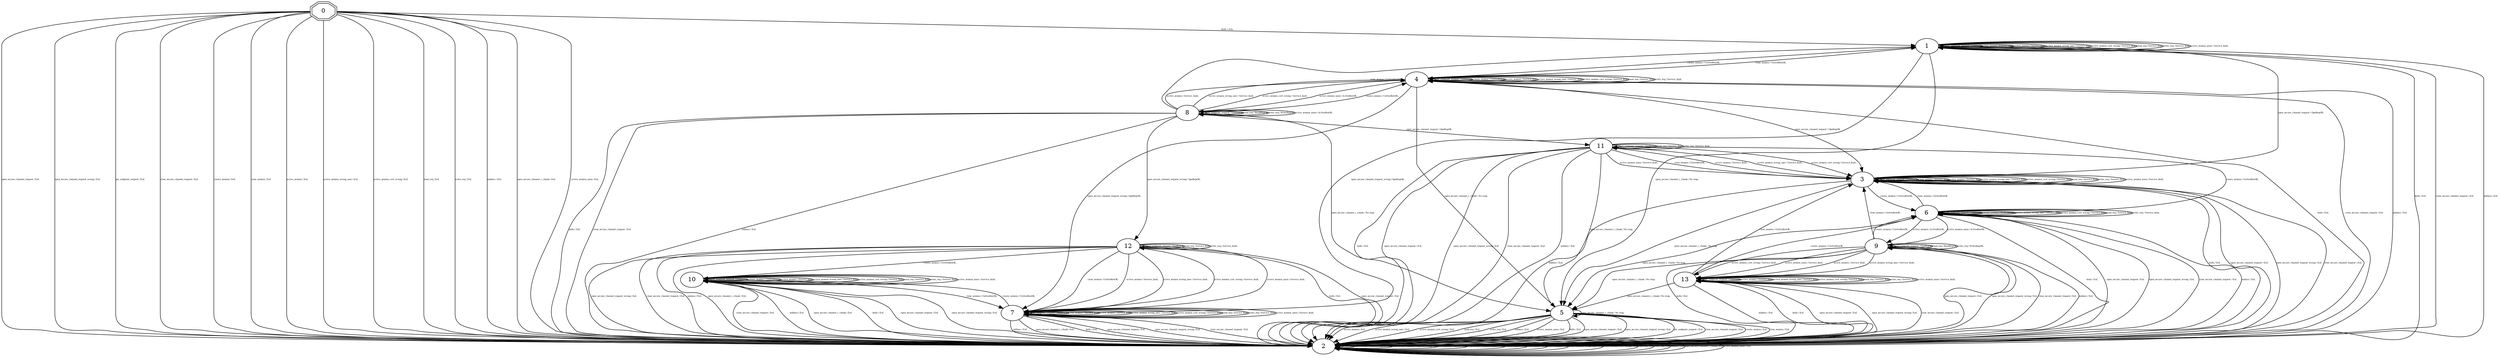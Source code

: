 digraph "Automata" {
"0" [shape=doubleoctagon, style=filled, fillcolor=white, URL="0"];
"2" [shape=ellipse, style=filled, fillcolor=white, URL="2"];
"1" [shape=ellipse, style=filled, fillcolor=white, URL="1"];
"5" [shape=ellipse, style=filled, fillcolor=white, URL="5"];
"4" [shape=ellipse, style=filled, fillcolor=white, URL="4"];
"8" [shape=ellipse, style=filled, fillcolor=white, URL="8"];
"12" [shape=ellipse, style=filled, fillcolor=white, URL="12"];
"10" [shape=ellipse, style=filled, fillcolor=white, URL="10"];
"11" [shape=ellipse, style=filled, fillcolor=white, URL="11"];
"6" [shape=ellipse, style=filled, fillcolor=white, URL="6"];
"9" [shape=ellipse, style=filled, fillcolor=white, URL="9"];
"13" [shape=ellipse, style=filled, fillcolor=white, URL="13"];
"7" [shape=ellipse, style=filled, fillcolor=white, URL="7"];
"3" [shape=ellipse, style=filled, fillcolor=white, URL="3"];
"0" -> "1" [fontsize=5, label="hello / Ack,", URL="t0"];
"0" -> "2" [fontsize=5, label="open_secure_channel_request / Eof,", URL="t1"];
"0" -> "2" [fontsize=5, label="open_secure_channel_request_wrong / Eof,", URL="t2"];
"0" -> "2" [fontsize=5, label="get_endpoint_request / Eof,", URL="t3"];
"0" -> "2" [fontsize=5, label="close_secure_channel_request / Eof,", URL="t4"];
"0" -> "2" [fontsize=5, label="create_session / Eof,", URL="t5"];
"0" -> "2" [fontsize=5, label="close_session / Eof,", URL="t6"];
"0" -> "2" [fontsize=5, label="active_session / Eof,", URL="t7"];
"0" -> "2" [fontsize=5, label="active_session_wrong_user / Eof,", URL="t8"];
"0" -> "2" [fontsize=5, label="active_session_cert_wrong / Eof,", URL="t9"];
"0" -> "2" [fontsize=5, label="read_req / Eof,", URL="t10"];
"0" -> "2" [fontsize=5, label="write_req / Eof,", URL="t11"];
"0" -> "2" [fontsize=5, label="nullsize / Eof,", URL="t12"];
"0" -> "2" [fontsize=5, label="open_secure_channel_c_chunk / Eof,", URL="t13"];
"0" -> "2" [fontsize=5, label="active_session_anon / Eof,", URL="t14"];
"2" -> "2" [fontsize=5, label="hello / Eof,", URL="t30"];
"2" -> "2" [fontsize=5, label="open_secure_channel_request / Eof,", URL="t31"];
"2" -> "2" [fontsize=5, label="open_secure_channel_request_wrong / Eof,", URL="t32"];
"2" -> "2" [fontsize=5, label="get_endpoint_request / Eof,", URL="t33"];
"2" -> "2" [fontsize=5, label="close_secure_channel_request / Eof,", URL="t34"];
"2" -> "2" [fontsize=5, label="create_session / Eof,", URL="t35"];
"2" -> "2" [fontsize=5, label="close_session / Eof,", URL="t36"];
"2" -> "2" [fontsize=5, label="active_session / Eof,", URL="t37"];
"2" -> "2" [fontsize=5, label="active_session_wrong_user / Eof,", URL="t38"];
"2" -> "2" [fontsize=5, label="active_session_cert_wrong / Eof,", URL="t39"];
"2" -> "2" [fontsize=5, label="read_req / Eof,", URL="t40"];
"2" -> "2" [fontsize=5, label="write_req / Eof,", URL="t41"];
"2" -> "2" [fontsize=5, label="nullsize / Eof,", URL="t42"];
"2" -> "2" [fontsize=5, label="open_secure_channel_c_chunk / Eof,", URL="t43"];
"2" -> "2" [fontsize=5, label="active_session_anon / Eof,", URL="t44"];
"1" -> "2" [fontsize=5, label="hello / Eof,", URL="t15"];
"1" -> "3" [fontsize=5, label="open_secure_channel_request / OpnRepOK,", URL="t16"];
"1" -> "7" [fontsize=5, label="open_secure_channel_request_wrong / OpnRepOK,", URL="t17"];
"1" -> "1" [fontsize=5, label="get_endpoint_request / GepResOK,", URL="t18"];
"1" -> "2" [fontsize=5, label="close_secure_channel_request / Eof,", URL="t19"];
"1" -> "4" [fontsize=5, label="create_session / CreSesResOK,", URL="t20"];
"1" -> "1" [fontsize=5, label="close_session / Service_fault,", URL="t21"];
"1" -> "1" [fontsize=5, label="active_session / Service_fault,", URL="t22"];
"1" -> "1" [fontsize=5, label="active_session_wrong_user / Service_fault,", URL="t23"];
"1" -> "1" [fontsize=5, label="active_session_cert_wrong / Service_fault,", URL="t24"];
"1" -> "1" [fontsize=5, label="read_req / Service_fault,", URL="t25"];
"1" -> "1" [fontsize=5, label="write_req / Service_fault,", URL="t26"];
"1" -> "2" [fontsize=5, label="nullsize / Eof,", URL="t27"];
"1" -> "5" [fontsize=5, label="open_secure_channel_c_chunk / No resp,", URL="t28"];
"1" -> "1" [fontsize=5, label="active_session_anon / Service_fault,", URL="t29"];
"5" -> "2" [fontsize=5, label="hello / Eof,", URL="t75"];
"5" -> "2" [fontsize=5, label="open_secure_channel_request / Eof,", URL="t76"];
"5" -> "2" [fontsize=5, label="open_secure_channel_request_wrong / Eof,", URL="t77"];
"5" -> "2" [fontsize=5, label="get_endpoint_request / Eof,", URL="t78"];
"5" -> "2" [fontsize=5, label="close_secure_channel_request / Eof,", URL="t79"];
"5" -> "2" [fontsize=5, label="create_session / Eof,", URL="t80"];
"5" -> "2" [fontsize=5, label="close_session / Eof,", URL="t81"];
"5" -> "2" [fontsize=5, label="active_session / Eof,", URL="t82"];
"5" -> "2" [fontsize=5, label="active_session_wrong_user / Eof,", URL="t83"];
"5" -> "2" [fontsize=5, label="active_session_cert_wrong / Eof,", URL="t84"];
"5" -> "2" [fontsize=5, label="read_req / Eof,", URL="t85"];
"5" -> "2" [fontsize=5, label="write_req / Eof,", URL="t86"];
"5" -> "2" [fontsize=5, label="nullsize / Eof,", URL="t87"];
"5" -> "5" [fontsize=5, label="open_secure_channel_c_chunk / No resp,", URL="t88"];
"5" -> "2" [fontsize=5, label="active_session_anon / Eof,", URL="t89"];
"4" -> "2" [fontsize=5, label="hello / Eof,", URL="t60"];
"4" -> "3" [fontsize=5, label="open_secure_channel_request / OpnRepOK,", URL="t61"];
"4" -> "7" [fontsize=5, label="open_secure_channel_request_wrong / OpnRepOK,", URL="t62"];
"4" -> "4" [fontsize=5, label="get_endpoint_request / GepResOK,", URL="t63"];
"4" -> "2" [fontsize=5, label="close_secure_channel_request / Eof,", URL="t64"];
"4" -> "4" [fontsize=5, label="create_session / CreSesResOK,", URL="t65"];
"4" -> "1" [fontsize=5, label="close_session / CloSesResOK,", URL="t66"];
"4" -> "4" [fontsize=5, label="active_session / Service_fault,", URL="t67"];
"4" -> "4" [fontsize=5, label="active_session_wrong_user / Service_fault,", URL="t68"];
"4" -> "4" [fontsize=5, label="active_session_cert_wrong / Service_fault,", URL="t69"];
"4" -> "4" [fontsize=5, label="read_req / Service_fault,", URL="t70"];
"4" -> "4" [fontsize=5, label="write_req / Service_fault,", URL="t71"];
"4" -> "2" [fontsize=5, label="nullsize / Eof,", URL="t72"];
"4" -> "5" [fontsize=5, label="open_secure_channel_c_chunk / No resp,", URL="t73"];
"4" -> "8" [fontsize=5, label="active_session_anon / AcSesResOK,", URL="t74"];
"8" -> "2" [fontsize=5, label="hello / Eof,", URL="t120"];
"8" -> "11" [fontsize=5, label="open_secure_channel_request / OpnRepOK,", URL="t121"];
"8" -> "12" [fontsize=5, label="open_secure_channel_request_wrong / OpnRepOK,", URL="t122"];
"8" -> "8" [fontsize=5, label="get_endpoint_request / GepResOK,", URL="t123"];
"8" -> "2" [fontsize=5, label="close_secure_channel_request / Eof,", URL="t124"];
"8" -> "4" [fontsize=5, label="create_session / CreSesResOK,", URL="t125"];
"8" -> "1" [fontsize=5, label="close_session / CloSesResOK,", URL="t126"];
"8" -> "4" [fontsize=5, label="active_session / Service_fault,", URL="t127"];
"8" -> "4" [fontsize=5, label="active_session_wrong_user / Service_fault,", URL="t128"];
"8" -> "4" [fontsize=5, label="active_session_cert_wrong / Service_fault,", URL="t129"];
"8" -> "8" [fontsize=5, label="read_req / ReadRepOK,", URL="t130"];
"8" -> "8" [fontsize=5, label="write_req / WriteRepOK,", URL="t131"];
"8" -> "2" [fontsize=5, label="nullsize / Eof,", URL="t132"];
"8" -> "5" [fontsize=5, label="open_secure_channel_c_chunk / No resp,", URL="t133"];
"8" -> "8" [fontsize=5, label="active_session_anon / AcSesResOK,", URL="t134"];
"12" -> "2" [fontsize=5, label="hello / Eof,", URL="t180"];
"12" -> "2" [fontsize=5, label="open_secure_channel_request / Eof,", URL="t181"];
"12" -> "2" [fontsize=5, label="open_secure_channel_request_wrong / Eof,", URL="t182"];
"12" -> "12" [fontsize=5, label="get_endpoint_request / GepResOK,", URL="t183"];
"12" -> "2" [fontsize=5, label="close_secure_channel_request / Eof,", URL="t184"];
"12" -> "10" [fontsize=5, label="create_session / CreSesResOK,", URL="t185"];
"12" -> "7" [fontsize=5, label="close_session / CloSesResOK,", URL="t186"];
"12" -> "7" [fontsize=5, label="active_session / Service_fault,", URL="t187"];
"12" -> "7" [fontsize=5, label="active_session_wrong_user / Service_fault,", URL="t188"];
"12" -> "7" [fontsize=5, label="active_session_cert_wrong / Service_fault,", URL="t189"];
"12" -> "12" [fontsize=5, label="read_req / Service_fault,", URL="t190"];
"12" -> "12" [fontsize=5, label="write_req / Service_fault,", URL="t191"];
"12" -> "2" [fontsize=5, label="nullsize / Eof,", URL="t192"];
"12" -> "2" [fontsize=5, label="open_secure_channel_c_chunk / Eof,", URL="t193"];
"12" -> "7" [fontsize=5, label="active_session_anon / Service_fault,", URL="t194"];
"10" -> "2" [fontsize=5, label="hello / Eof,", URL="t150"];
"10" -> "2" [fontsize=5, label="open_secure_channel_request / Eof,", URL="t151"];
"10" -> "2" [fontsize=5, label="open_secure_channel_request_wrong / Eof,", URL="t152"];
"10" -> "10" [fontsize=5, label="get_endpoint_request / GepResOK,", URL="t153"];
"10" -> "2" [fontsize=5, label="close_secure_channel_request / Eof,", URL="t154"];
"10" -> "10" [fontsize=5, label="create_session / CreSesResOK,", URL="t155"];
"10" -> "7" [fontsize=5, label="close_session / CloSesResOK,", URL="t156"];
"10" -> "10" [fontsize=5, label="active_session / Service_fault,", URL="t157"];
"10" -> "10" [fontsize=5, label="active_session_wrong_user / Service_fault,", URL="t158"];
"10" -> "10" [fontsize=5, label="active_session_cert_wrong / Service_fault,", URL="t159"];
"10" -> "10" [fontsize=5, label="read_req / Service_fault,", URL="t160"];
"10" -> "10" [fontsize=5, label="write_req / Service_fault,", URL="t161"];
"10" -> "2" [fontsize=5, label="nullsize / Eof,", URL="t162"];
"10" -> "2" [fontsize=5, label="open_secure_channel_c_chunk / Eof,", URL="t163"];
"10" -> "10" [fontsize=5, label="active_session_anon / Service_fault,", URL="t164"];
"11" -> "2" [fontsize=5, label="hello / Eof,", URL="t165"];
"11" -> "2" [fontsize=5, label="open_secure_channel_request / Eof,", URL="t166"];
"11" -> "2" [fontsize=5, label="open_secure_channel_request_wrong / Eof,", URL="t167"];
"11" -> "11" [fontsize=5, label="get_endpoint_request / GepResOK,", URL="t168"];
"11" -> "2" [fontsize=5, label="close_secure_channel_request / Eof,", URL="t169"];
"11" -> "6" [fontsize=5, label="create_session / CreSesResOK,", URL="t170"];
"11" -> "3" [fontsize=5, label="close_session / CloSesResOK,", URL="t171"];
"11" -> "3" [fontsize=5, label="active_session / Service_fault,", URL="t172"];
"11" -> "3" [fontsize=5, label="active_session_wrong_user / Service_fault,", URL="t173"];
"11" -> "3" [fontsize=5, label="active_session_cert_wrong / Service_fault,", URL="t174"];
"11" -> "11" [fontsize=5, label="read_req / Service_fault,", URL="t175"];
"11" -> "11" [fontsize=5, label="write_req / Service_fault,", URL="t176"];
"11" -> "2" [fontsize=5, label="nullsize / Eof,", URL="t177"];
"11" -> "5" [fontsize=5, label="open_secure_channel_c_chunk / No resp,", URL="t178"];
"11" -> "3" [fontsize=5, label="active_session_anon / Service_fault,", URL="t179"];
"6" -> "2" [fontsize=5, label="hello / Eof,", URL="t90"];
"6" -> "2" [fontsize=5, label="open_secure_channel_request / Eof,", URL="t91"];
"6" -> "2" [fontsize=5, label="open_secure_channel_request_wrong / Eof,", URL="t92"];
"6" -> "6" [fontsize=5, label="get_endpoint_request / GepResOK,", URL="t93"];
"6" -> "2" [fontsize=5, label="close_secure_channel_request / Eof,", URL="t94"];
"6" -> "6" [fontsize=5, label="create_session / CreSesResOK,", URL="t95"];
"6" -> "3" [fontsize=5, label="close_session / CloSesResOK,", URL="t96"];
"6" -> "9" [fontsize=5, label="active_session / AcSesResOK,", URL="t97"];
"6" -> "6" [fontsize=5, label="active_session_wrong_user / Service_fault,", URL="t98"];
"6" -> "6" [fontsize=5, label="active_session_cert_wrong / Service_fault,", URL="t99"];
"6" -> "6" [fontsize=5, label="read_req / Service_fault,", URL="t100"];
"6" -> "6" [fontsize=5, label="write_req / Service_fault,", URL="t101"];
"6" -> "2" [fontsize=5, label="nullsize / Eof,", URL="t102"];
"6" -> "5" [fontsize=5, label="open_secure_channel_c_chunk / No resp,", URL="t103"];
"6" -> "9" [fontsize=5, label="active_session_anon / AcSesResOK,", URL="t104"];
"9" -> "2" [fontsize=5, label="hello / Eof,", URL="t135"];
"9" -> "2" [fontsize=5, label="open_secure_channel_request / Eof,", URL="t136"];
"9" -> "2" [fontsize=5, label="open_secure_channel_request_wrong / Eof,", URL="t137"];
"9" -> "9" [fontsize=5, label="get_endpoint_request / GepResOK,", URL="t138"];
"9" -> "2" [fontsize=5, label="close_secure_channel_request / Eof,", URL="t139"];
"9" -> "6" [fontsize=5, label="create_session / CreSesResOK,", URL="t140"];
"9" -> "3" [fontsize=5, label="close_session / CloSesResOK,", URL="t141"];
"9" -> "13" [fontsize=5, label="active_session / Service_fault,", URL="t142"];
"9" -> "13" [fontsize=5, label="active_session_wrong_user / Service_fault,", URL="t143"];
"9" -> "13" [fontsize=5, label="active_session_cert_wrong / Service_fault,", URL="t144"];
"9" -> "9" [fontsize=5, label="read_req / ReadRepOK,", URL="t145"];
"9" -> "9" [fontsize=5, label="write_req / WriteRepOK,", URL="t146"];
"9" -> "2" [fontsize=5, label="nullsize / Eof,", URL="t147"];
"9" -> "5" [fontsize=5, label="open_secure_channel_c_chunk / No resp,", URL="t148"];
"9" -> "13" [fontsize=5, label="active_session_anon / Service_fault,", URL="t149"];
"13" -> "2" [fontsize=5, label="hello / Eof,", URL="t195"];
"13" -> "2" [fontsize=5, label="open_secure_channel_request / Eof,", URL="t196"];
"13" -> "2" [fontsize=5, label="open_secure_channel_request_wrong / Eof,", URL="t197"];
"13" -> "13" [fontsize=5, label="get_endpoint_request / GepResOK,", URL="t198"];
"13" -> "2" [fontsize=5, label="close_secure_channel_request / Eof,", URL="t199"];
"13" -> "6" [fontsize=5, label="create_session / CreSesResOK,", URL="t200"];
"13" -> "3" [fontsize=5, label="close_session / CloSesResOK,", URL="t201"];
"13" -> "13" [fontsize=5, label="active_session / Service_fault,", URL="t202"];
"13" -> "13" [fontsize=5, label="active_session_wrong_user / Service_fault,", URL="t203"];
"13" -> "13" [fontsize=5, label="active_session_cert_wrong / Service_fault,", URL="t204"];
"13" -> "13" [fontsize=5, label="read_req / Service_fault,", URL="t205"];
"13" -> "13" [fontsize=5, label="write_req / Service_fault,", URL="t206"];
"13" -> "2" [fontsize=5, label="nullsize / Eof,", URL="t207"];
"13" -> "5" [fontsize=5, label="open_secure_channel_c_chunk / No resp,", URL="t208"];
"13" -> "13" [fontsize=5, label="active_session_anon / Service_fault,", URL="t209"];
"7" -> "2" [fontsize=5, label="hello / Eof,", URL="t105"];
"7" -> "2" [fontsize=5, label="open_secure_channel_request / Eof,", URL="t106"];
"7" -> "2" [fontsize=5, label="open_secure_channel_request_wrong / Eof,", URL="t107"];
"7" -> "7" [fontsize=5, label="get_endpoint_request / GepResOK,", URL="t108"];
"7" -> "2" [fontsize=5, label="close_secure_channel_request / Eof,", URL="t109"];
"7" -> "10" [fontsize=5, label="create_session / CreSesResOK,", URL="t110"];
"7" -> "7" [fontsize=5, label="close_session / Service_fault,", URL="t111"];
"7" -> "7" [fontsize=5, label="active_session / Service_fault,", URL="t112"];
"7" -> "7" [fontsize=5, label="active_session_wrong_user / Service_fault,", URL="t113"];
"7" -> "7" [fontsize=5, label="active_session_cert_wrong / Service_fault,", URL="t114"];
"7" -> "7" [fontsize=5, label="read_req / Service_fault,", URL="t115"];
"7" -> "7" [fontsize=5, label="write_req / Service_fault,", URL="t116"];
"7" -> "2" [fontsize=5, label="nullsize / Eof,", URL="t117"];
"7" -> "2" [fontsize=5, label="open_secure_channel_c_chunk / Eof,", URL="t118"];
"7" -> "7" [fontsize=5, label="active_session_anon / Service_fault,", URL="t119"];
"3" -> "2" [fontsize=5, label="hello / Eof,", URL="t45"];
"3" -> "2" [fontsize=5, label="open_secure_channel_request / Eof,", URL="t46"];
"3" -> "2" [fontsize=5, label="open_secure_channel_request_wrong / Eof,", URL="t47"];
"3" -> "3" [fontsize=5, label="get_endpoint_request / GepResOK,", URL="t48"];
"3" -> "2" [fontsize=5, label="close_secure_channel_request / Eof,", URL="t49"];
"3" -> "6" [fontsize=5, label="create_session / CreSesResOK,", URL="t50"];
"3" -> "3" [fontsize=5, label="close_session / Service_fault,", URL="t51"];
"3" -> "3" [fontsize=5, label="active_session / Service_fault,", URL="t52"];
"3" -> "3" [fontsize=5, label="active_session_wrong_user / Service_fault,", URL="t53"];
"3" -> "3" [fontsize=5, label="active_session_cert_wrong / Service_fault,", URL="t54"];
"3" -> "3" [fontsize=5, label="read_req / Service_fault,", URL="t55"];
"3" -> "3" [fontsize=5, label="write_req / Service_fault,", URL="t56"];
"3" -> "2" [fontsize=5, label="nullsize / Eof,", URL="t57"];
"3" -> "5" [fontsize=5, label="open_secure_channel_c_chunk / No resp,", URL="t58"];
"3" -> "3" [fontsize=5, label="active_session_anon / Service_fault,", URL="t59"];
}